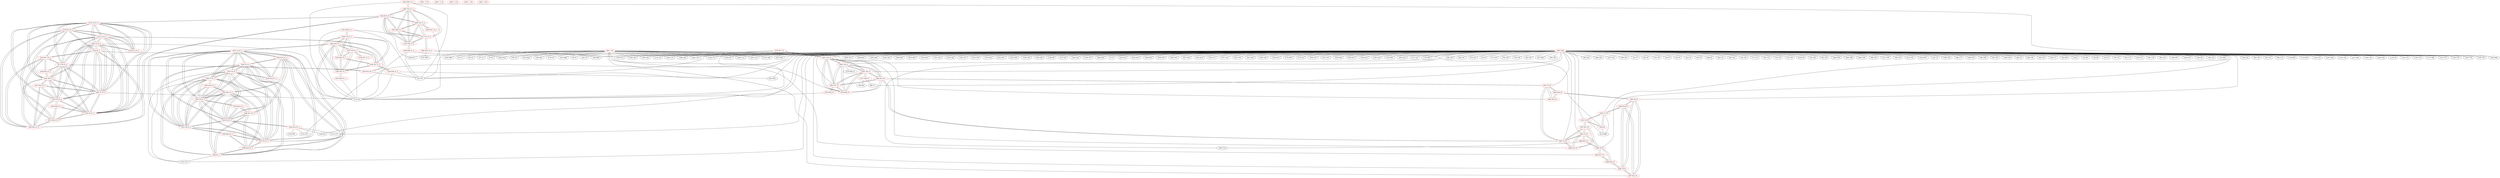 graph {
	276 [label="(276) R37_T1" color=red]
	217 [label="(217) P7"]
	237 [label="(237) D25"]
	112 [label="(112) U8"]
	281 [label="(281) T19_T1"]
	277 [label="(277) R38_T1" color=red]
	68 [label="(68) U7"]
	50 [label="(50) R22"]
	282 [label="(282) T20_T1"]
	278 [label="(278) R39_T1" color=red]
	112 [label="(112) U8"]
	283 [label="(283) T21_T1"]
	279 [label="(279) R40_T1" color=red]
	292 [label="(292) R15_P1"]
	280 [label="(280) T18_T1"]
	283 [label="(283) T21_T1"]
	282 [label="(282) T20_T1"]
	281 [label="(281) T19_T1"]
	280 [label="(280) T18_T1" color=red]
	275 [label="(275) R36_T1"]
	292 [label="(292) R15_P1"]
	283 [label="(283) T21_T1"]
	282 [label="(282) T20_T1"]
	281 [label="(281) T19_T1"]
	279 [label="(279) R40_T1"]
	281 [label="(281) T19_T1" color=red]
	276 [label="(276) R37_T1"]
	292 [label="(292) R15_P1"]
	280 [label="(280) T18_T1"]
	283 [label="(283) T21_T1"]
	282 [label="(282) T20_T1"]
	279 [label="(279) R40_T1"]
	282 [label="(282) T20_T1" color=red]
	277 [label="(277) R38_T1"]
	292 [label="(292) R15_P1"]
	280 [label="(280) T18_T1"]
	283 [label="(283) T21_T1"]
	281 [label="(281) T19_T1"]
	279 [label="(279) R40_T1"]
	283 [label="(283) T21_T1" color=red]
	278 [label="(278) R39_T1"]
	292 [label="(292) R15_P1"]
	280 [label="(280) T18_T1"]
	282 [label="(282) T20_T1"]
	281 [label="(281) T19_T1"]
	279 [label="(279) R40_T1"]
	284 [label="(284) T3_P1" color=red]
	288 [label="(288) R14_P1"]
	289 [label="(289) T6_P1"]
	287 [label="(287) R13_P1"]
	286 [label="(286) R12_P1"]
	285 [label="(285) T2_P1"]
	285 [label="(285) T2_P1" color=red]
	287 [label="(287) R13_P1"]
	284 [label="(284) T3_P1"]
	286 [label="(286) R12_P1"]
	291 [label="(291) T5_P1"]
	292 [label="(292) R15_P1"]
	286 [label="(286) R12_P1" color=red]
	287 [label="(287) R13_P1"]
	284 [label="(284) T3_P1"]
	285 [label="(285) T2_P1"]
	287 [label="(287) R13_P1" color=red]
	301 [label="(301) T4_P1"]
	284 [label="(284) T3_P1"]
	286 [label="(286) R12_P1"]
	285 [label="(285) T2_P1"]
	288 [label="(288) R14_P1" color=red]
	195 [label="(195) U14"]
	284 [label="(284) T3_P1"]
	289 [label="(289) T6_P1"]
	289 [label="(289) T6_P1" color=red]
	288 [label="(288) R14_P1"]
	284 [label="(284) T3_P1"]
	298 [label="(298) R22_P1"]
	290 [label="(290) R17_P1"]
	290 [label="(290) R17_P1" color=red]
	298 [label="(298) R22_P1"]
	289 [label="(289) T6_P1"]
	291 [label="(291) T5_P1" color=red]
	285 [label="(285) T2_P1"]
	292 [label="(292) R15_P1"]
	293 [label="(293) R16_P1"]
	294 [label="(294) R20_P1"]
	292 [label="(292) R15_P1" color=red]
	280 [label="(280) T18_T1"]
	283 [label="(283) T21_T1"]
	282 [label="(282) T20_T1"]
	281 [label="(281) T19_T1"]
	279 [label="(279) R40_T1"]
	285 [label="(285) T2_P1"]
	291 [label="(291) T5_P1"]
	293 [label="(293) R16_P1" color=red]
	291 [label="(291) T5_P1"]
	294 [label="(294) R20_P1"]
	294 [label="(294) R20_P1" color=red]
	295 [label="(295) T8_P1"]
	293 [label="(293) R16_P1"]
	291 [label="(291) T5_P1"]
	295 [label="(295) T8_P1" color=red]
	296 [label="(296) T9_P1"]
	297 [label="(297) R21_P1"]
	299 [label="(299) R19_P1"]
	294 [label="(294) R20_P1"]
	296 [label="(296) T9_P1" color=red]
	298 [label="(298) R22_P1"]
	297 [label="(297) R21_P1"]
	295 [label="(295) T8_P1"]
	299 [label="(299) R19_P1"]
	297 [label="(297) R21_P1" color=red]
	296 [label="(296) T9_P1"]
	295 [label="(295) T8_P1"]
	299 [label="(299) R19_P1"]
	298 [label="(298) R22_P1" color=red]
	296 [label="(296) T9_P1"]
	289 [label="(289) T6_P1"]
	290 [label="(290) R17_P1"]
	299 [label="(299) R19_P1" color=red]
	296 [label="(296) T9_P1"]
	297 [label="(297) R21_P1"]
	295 [label="(295) T8_P1"]
	300 [label="(300) T7_P1"]
	300 [label="(300) T7_P1" color=red]
	302 [label="(302) R1"]
	301 [label="(301) T4_P1"]
	213 [label="(213) R64"]
	299 [label="(299) R19_P1"]
	301 [label="(301) T4_P1" color=red]
	287 [label="(287) R13_P1"]
	302 [label="(302) R1"]
	300 [label="(300) T7_P1"]
	213 [label="(213) R64"]
	302 [label="(302) R1" color=red]
	301 [label="(301) T4_P1"]
	300 [label="(300) T7_P1"]
	213 [label="(213) R64"]
	303 [label="(303) R36_T1_2" color=red]
	217 [label="(217) P7"]
	112 [label="(112) U8"]
	250 [label="(250) D60"]
	308 [label="(308) T18_T1_2"]
	304 [label="(304) R37_T1_2" color=red]
	112 [label="(112) U8"]
	309 [label="(309) T19_T1_2"]
	305 [label="(305) R38_T1_2" color=red]
	217 [label="(217) P7"]
	254 [label="(254) D32"]
	112 [label="(112) U8"]
	310 [label="(310) T20_T1_2"]
	306 [label="(306) R39_T1_2" color=red]
	100 [label="(100) R49"]
	109 [label="(109) U10"]
	101 [label="(101) R52"]
	311 [label="(311) T21_T1_2"]
	307 [label="(307) R40_T1_2" color=red]
	320 [label="(320) R15_P1_2"]
	308 [label="(308) T18_T1_2"]
	311 [label="(311) T21_T1_2"]
	310 [label="(310) T20_T1_2"]
	309 [label="(309) T19_T1_2"]
	308 [label="(308) T18_T1_2" color=red]
	310 [label="(310) T20_T1_2"]
	309 [label="(309) T19_T1_2"]
	311 [label="(311) T21_T1_2"]
	303 [label="(303) R36_T1_2"]
	320 [label="(320) R15_P1_2"]
	307 [label="(307) R40_T1_2"]
	309 [label="(309) T19_T1_2" color=red]
	310 [label="(310) T20_T1_2"]
	308 [label="(308) T18_T1_2"]
	311 [label="(311) T21_T1_2"]
	304 [label="(304) R37_T1_2"]
	320 [label="(320) R15_P1_2"]
	307 [label="(307) R40_T1_2"]
	310 [label="(310) T20_T1_2" color=red]
	309 [label="(309) T19_T1_2"]
	308 [label="(308) T18_T1_2"]
	311 [label="(311) T21_T1_2"]
	305 [label="(305) R38_T1_2"]
	320 [label="(320) R15_P1_2"]
	307 [label="(307) R40_T1_2"]
	311 [label="(311) T21_T1_2" color=red]
	310 [label="(310) T20_T1_2"]
	309 [label="(309) T19_T1_2"]
	308 [label="(308) T18_T1_2"]
	306 [label="(306) R39_T1_2"]
	320 [label="(320) R15_P1_2"]
	307 [label="(307) R40_T1_2"]
	312 [label="(312) T3_P1_2" color=red]
	329 [label="(329) T4_P1_2"]
	328 [label="(328) T7_P1_2"]
	319 [label="(319) T5_P1_2"]
	324 [label="(324) T9_P1_2"]
	323 [label="(323) T8_P1_2"]
	317 [label="(317) T6_P1_2"]
	313 [label="(313) T2_P1_2"]
	316 [label="(316) R14_P1_2"]
	315 [label="(315) R13_P1_2"]
	314 [label="(314) R12_P1_2"]
	313 [label="(313) T2_P1_2" color=red]
	312 [label="(312) T3_P1_2"]
	329 [label="(329) T4_P1_2"]
	328 [label="(328) T7_P1_2"]
	319 [label="(319) T5_P1_2"]
	324 [label="(324) T9_P1_2"]
	323 [label="(323) T8_P1_2"]
	317 [label="(317) T6_P1_2"]
	315 [label="(315) R13_P1_2"]
	314 [label="(314) R12_P1_2"]
	320 [label="(320) R15_P1_2"]
	314 [label="(314) R12_P1_2" color=red]
	325 [label="(325) R21_P1_2"]
	321 [label="(321) R16_P1_2"]
	318 [label="(318) R17_P1_2"]
	330 [label="(330) R1_2"]
	315 [label="(315) R13_P1_2"]
	312 [label="(312) T3_P1_2"]
	313 [label="(313) T2_P1_2"]
	315 [label="(315) R13_P1_2" color=red]
	329 [label="(329) T4_P1_2"]
	312 [label="(312) T3_P1_2"]
	314 [label="(314) R12_P1_2"]
	313 [label="(313) T2_P1_2"]
	316 [label="(316) R14_P1_2" color=red]
	217 [label="(217) P7"]
	312 [label="(312) T3_P1_2"]
	317 [label="(317) T6_P1_2"]
	317 [label="(317) T6_P1_2" color=red]
	312 [label="(312) T3_P1_2"]
	329 [label="(329) T4_P1_2"]
	328 [label="(328) T7_P1_2"]
	319 [label="(319) T5_P1_2"]
	324 [label="(324) T9_P1_2"]
	323 [label="(323) T8_P1_2"]
	313 [label="(313) T2_P1_2"]
	316 [label="(316) R14_P1_2"]
	326 [label="(326) R22_P1_2"]
	318 [label="(318) R17_P1_2"]
	318 [label="(318) R17_P1_2" color=red]
	325 [label="(325) R21_P1_2"]
	321 [label="(321) R16_P1_2"]
	314 [label="(314) R12_P1_2"]
	330 [label="(330) R1_2"]
	326 [label="(326) R22_P1_2"]
	317 [label="(317) T6_P1_2"]
	319 [label="(319) T5_P1_2" color=red]
	312 [label="(312) T3_P1_2"]
	329 [label="(329) T4_P1_2"]
	328 [label="(328) T7_P1_2"]
	324 [label="(324) T9_P1_2"]
	323 [label="(323) T8_P1_2"]
	317 [label="(317) T6_P1_2"]
	313 [label="(313) T2_P1_2"]
	320 [label="(320) R15_P1_2"]
	321 [label="(321) R16_P1_2"]
	322 [label="(322) R20_P1_2"]
	320 [label="(320) R15_P1_2" color=red]
	308 [label="(308) T18_T1_2"]
	311 [label="(311) T21_T1_2"]
	310 [label="(310) T20_T1_2"]
	309 [label="(309) T19_T1_2"]
	307 [label="(307) R40_T1_2"]
	313 [label="(313) T2_P1_2"]
	319 [label="(319) T5_P1_2"]
	321 [label="(321) R16_P1_2" color=red]
	325 [label="(325) R21_P1_2"]
	314 [label="(314) R12_P1_2"]
	318 [label="(318) R17_P1_2"]
	330 [label="(330) R1_2"]
	319 [label="(319) T5_P1_2"]
	322 [label="(322) R20_P1_2"]
	322 [label="(322) R20_P1_2" color=red]
	323 [label="(323) T8_P1_2"]
	321 [label="(321) R16_P1_2"]
	319 [label="(319) T5_P1_2"]
	323 [label="(323) T8_P1_2" color=red]
	312 [label="(312) T3_P1_2"]
	329 [label="(329) T4_P1_2"]
	328 [label="(328) T7_P1_2"]
	319 [label="(319) T5_P1_2"]
	324 [label="(324) T9_P1_2"]
	317 [label="(317) T6_P1_2"]
	313 [label="(313) T2_P1_2"]
	325 [label="(325) R21_P1_2"]
	327 [label="(327) R19_P1_2"]
	322 [label="(322) R20_P1_2"]
	324 [label="(324) T9_P1_2" color=red]
	326 [label="(326) R22_P1_2"]
	312 [label="(312) T3_P1_2"]
	329 [label="(329) T4_P1_2"]
	328 [label="(328) T7_P1_2"]
	319 [label="(319) T5_P1_2"]
	323 [label="(323) T8_P1_2"]
	317 [label="(317) T6_P1_2"]
	313 [label="(313) T2_P1_2"]
	325 [label="(325) R21_P1_2"]
	327 [label="(327) R19_P1_2"]
	325 [label="(325) R21_P1_2" color=red]
	321 [label="(321) R16_P1_2"]
	314 [label="(314) R12_P1_2"]
	318 [label="(318) R17_P1_2"]
	330 [label="(330) R1_2"]
	324 [label="(324) T9_P1_2"]
	323 [label="(323) T8_P1_2"]
	327 [label="(327) R19_P1_2"]
	326 [label="(326) R22_P1_2" color=red]
	324 [label="(324) T9_P1_2"]
	317 [label="(317) T6_P1_2"]
	318 [label="(318) R17_P1_2"]
	327 [label="(327) R19_P1_2" color=red]
	324 [label="(324) T9_P1_2"]
	325 [label="(325) R21_P1_2"]
	323 [label="(323) T8_P1_2"]
	328 [label="(328) T7_P1_2"]
	328 [label="(328) T7_P1_2" color=red]
	312 [label="(312) T3_P1_2"]
	329 [label="(329) T4_P1_2"]
	319 [label="(319) T5_P1_2"]
	324 [label="(324) T9_P1_2"]
	323 [label="(323) T8_P1_2"]
	317 [label="(317) T6_P1_2"]
	313 [label="(313) T2_P1_2"]
	330 [label="(330) R1_2"]
	112 [label="(112) U8"]
	327 [label="(327) R19_P1_2"]
	329 [label="(329) T4_P1_2" color=red]
	312 [label="(312) T3_P1_2"]
	328 [label="(328) T7_P1_2"]
	319 [label="(319) T5_P1_2"]
	324 [label="(324) T9_P1_2"]
	323 [label="(323) T8_P1_2"]
	317 [label="(317) T6_P1_2"]
	313 [label="(313) T2_P1_2"]
	315 [label="(315) R13_P1_2"]
	330 [label="(330) R1_2"]
	112 [label="(112) U8"]
	330 [label="(330) R1_2" color=red]
	329 [label="(329) T4_P1_2"]
	328 [label="(328) T7_P1_2"]
	112 [label="(112) U8"]
	325 [label="(325) R21_P1_2"]
	321 [label="(321) R16_P1_2"]
	314 [label="(314) R12_P1_2"]
	318 [label="(318) R17_P1_2"]
	331 [label="(331) R36_T1_3" color=red]
	217 [label="(217) P7"]
	236 [label="(236) D17"]
	112 [label="(112) U8"]
	336 [label="(336) T18_T1_3"]
	332 [label="(332) R37_T1_3" color=red]
	112 [label="(112) U8"]
	337 [label="(337) T19_T1_3"]
	333 [label="(333) R38_T1_3" color=red]
	112 [label="(112) U8"]
	338 [label="(338) T20_T1_3"]
	334 [label="(334) R39_T1_3" color=red]
	245 [label="(245) D22"]
	217 [label="(217) P7"]
	112 [label="(112) U8"]
	339 [label="(339) T21_T1_3"]
	335 [label="(335) R40_T1_3" color=red]
	348 [label="(348) R15_P1_3"]
	336 [label="(336) T18_T1_3"]
	339 [label="(339) T21_T1_3"]
	338 [label="(338) T20_T1_3"]
	337 [label="(337) T19_T1_3"]
	336 [label="(336) T18_T1_3" color=red]
	338 [label="(338) T20_T1_3"]
	337 [label="(337) T19_T1_3"]
	339 [label="(339) T21_T1_3"]
	331 [label="(331) R36_T1_3"]
	348 [label="(348) R15_P1_3"]
	335 [label="(335) R40_T1_3"]
	337 [label="(337) T19_T1_3" color=red]
	338 [label="(338) T20_T1_3"]
	336 [label="(336) T18_T1_3"]
	339 [label="(339) T21_T1_3"]
	332 [label="(332) R37_T1_3"]
	348 [label="(348) R15_P1_3"]
	335 [label="(335) R40_T1_3"]
	338 [label="(338) T20_T1_3" color=red]
	337 [label="(337) T19_T1_3"]
	336 [label="(336) T18_T1_3"]
	339 [label="(339) T21_T1_3"]
	333 [label="(333) R38_T1_3"]
	348 [label="(348) R15_P1_3"]
	335 [label="(335) R40_T1_3"]
	339 [label="(339) T21_T1_3" color=red]
	338 [label="(338) T20_T1_3"]
	337 [label="(337) T19_T1_3"]
	336 [label="(336) T18_T1_3"]
	334 [label="(334) R39_T1_3"]
	348 [label="(348) R15_P1_3"]
	335 [label="(335) R40_T1_3"]
	340 [label="(340) T3_P1_3" color=red]
	357 [label="(357) T4_P1_3"]
	356 [label="(356) T7_P1_3"]
	347 [label="(347) T5_P1_3"]
	352 [label="(352) T9_P1_3"]
	351 [label="(351) T8_P1_3"]
	345 [label="(345) T6_P1_3"]
	341 [label="(341) T2_P1_3"]
	344 [label="(344) R14_P1_3"]
	343 [label="(343) R13_P1_3"]
	342 [label="(342) R12_P1_3"]
	341 [label="(341) T2_P1_3" color=red]
	340 [label="(340) T3_P1_3"]
	357 [label="(357) T4_P1_3"]
	356 [label="(356) T7_P1_3"]
	347 [label="(347) T5_P1_3"]
	352 [label="(352) T9_P1_3"]
	351 [label="(351) T8_P1_3"]
	345 [label="(345) T6_P1_3"]
	343 [label="(343) R13_P1_3"]
	342 [label="(342) R12_P1_3"]
	348 [label="(348) R15_P1_3"]
	342 [label="(342) R12_P1_3" color=red]
	353 [label="(353) R21_P1_3"]
	349 [label="(349) R16_P1_3"]
	346 [label="(346) R17_P1_3"]
	358 [label="(358) R1_3"]
	343 [label="(343) R13_P1_3"]
	340 [label="(340) T3_P1_3"]
	341 [label="(341) T2_P1_3"]
	343 [label="(343) R13_P1_3" color=red]
	357 [label="(357) T4_P1_3"]
	340 [label="(340) T3_P1_3"]
	342 [label="(342) R12_P1_3"]
	341 [label="(341) T2_P1_3"]
	344 [label="(344) R14_P1_3" color=red]
	140 [label="(140) D4"]
	131 [label="(131) C71"]
	133 [label="(133) U11"]
	134 [label="(134) VR1"]
	340 [label="(340) T3_P1_3"]
	345 [label="(345) T6_P1_3"]
	345 [label="(345) T6_P1_3" color=red]
	340 [label="(340) T3_P1_3"]
	357 [label="(357) T4_P1_3"]
	356 [label="(356) T7_P1_3"]
	347 [label="(347) T5_P1_3"]
	352 [label="(352) T9_P1_3"]
	351 [label="(351) T8_P1_3"]
	341 [label="(341) T2_P1_3"]
	344 [label="(344) R14_P1_3"]
	354 [label="(354) R22_P1_3"]
	346 [label="(346) R17_P1_3"]
	346 [label="(346) R17_P1_3" color=red]
	353 [label="(353) R21_P1_3"]
	349 [label="(349) R16_P1_3"]
	342 [label="(342) R12_P1_3"]
	358 [label="(358) R1_3"]
	354 [label="(354) R22_P1_3"]
	345 [label="(345) T6_P1_3"]
	347 [label="(347) T5_P1_3" color=red]
	340 [label="(340) T3_P1_3"]
	357 [label="(357) T4_P1_3"]
	356 [label="(356) T7_P1_3"]
	352 [label="(352) T9_P1_3"]
	351 [label="(351) T8_P1_3"]
	345 [label="(345) T6_P1_3"]
	341 [label="(341) T2_P1_3"]
	348 [label="(348) R15_P1_3"]
	349 [label="(349) R16_P1_3"]
	350 [label="(350) R20_P1_3"]
	348 [label="(348) R15_P1_3" color=red]
	336 [label="(336) T18_T1_3"]
	339 [label="(339) T21_T1_3"]
	338 [label="(338) T20_T1_3"]
	337 [label="(337) T19_T1_3"]
	335 [label="(335) R40_T1_3"]
	341 [label="(341) T2_P1_3"]
	347 [label="(347) T5_P1_3"]
	349 [label="(349) R16_P1_3" color=red]
	353 [label="(353) R21_P1_3"]
	342 [label="(342) R12_P1_3"]
	346 [label="(346) R17_P1_3"]
	358 [label="(358) R1_3"]
	347 [label="(347) T5_P1_3"]
	350 [label="(350) R20_P1_3"]
	350 [label="(350) R20_P1_3" color=red]
	351 [label="(351) T8_P1_3"]
	349 [label="(349) R16_P1_3"]
	347 [label="(347) T5_P1_3"]
	351 [label="(351) T8_P1_3" color=red]
	340 [label="(340) T3_P1_3"]
	357 [label="(357) T4_P1_3"]
	356 [label="(356) T7_P1_3"]
	347 [label="(347) T5_P1_3"]
	352 [label="(352) T9_P1_3"]
	345 [label="(345) T6_P1_3"]
	341 [label="(341) T2_P1_3"]
	353 [label="(353) R21_P1_3"]
	355 [label="(355) R19_P1_3"]
	350 [label="(350) R20_P1_3"]
	352 [label="(352) T9_P1_3" color=red]
	354 [label="(354) R22_P1_3"]
	340 [label="(340) T3_P1_3"]
	357 [label="(357) T4_P1_3"]
	356 [label="(356) T7_P1_3"]
	347 [label="(347) T5_P1_3"]
	351 [label="(351) T8_P1_3"]
	345 [label="(345) T6_P1_3"]
	341 [label="(341) T2_P1_3"]
	353 [label="(353) R21_P1_3"]
	355 [label="(355) R19_P1_3"]
	353 [label="(353) R21_P1_3" color=red]
	349 [label="(349) R16_P1_3"]
	342 [label="(342) R12_P1_3"]
	346 [label="(346) R17_P1_3"]
	358 [label="(358) R1_3"]
	352 [label="(352) T9_P1_3"]
	351 [label="(351) T8_P1_3"]
	355 [label="(355) R19_P1_3"]
	354 [label="(354) R22_P1_3" color=red]
	352 [label="(352) T9_P1_3"]
	345 [label="(345) T6_P1_3"]
	346 [label="(346) R17_P1_3"]
	355 [label="(355) R19_P1_3" color=red]
	352 [label="(352) T9_P1_3"]
	353 [label="(353) R21_P1_3"]
	351 [label="(351) T8_P1_3"]
	356 [label="(356) T7_P1_3"]
	356 [label="(356) T7_P1_3" color=red]
	340 [label="(340) T3_P1_3"]
	357 [label="(357) T4_P1_3"]
	347 [label="(347) T5_P1_3"]
	352 [label="(352) T9_P1_3"]
	351 [label="(351) T8_P1_3"]
	345 [label="(345) T6_P1_3"]
	341 [label="(341) T2_P1_3"]
	358 [label="(358) R1_3"]
	132 [label="(132) C72"]
	355 [label="(355) R19_P1_3"]
	357 [label="(357) T4_P1_3" color=red]
	340 [label="(340) T3_P1_3"]
	356 [label="(356) T7_P1_3"]
	347 [label="(347) T5_P1_3"]
	352 [label="(352) T9_P1_3"]
	351 [label="(351) T8_P1_3"]
	345 [label="(345) T6_P1_3"]
	341 [label="(341) T2_P1_3"]
	343 [label="(343) R13_P1_3"]
	358 [label="(358) R1_3"]
	132 [label="(132) C72"]
	358 [label="(358) R1_3" color=red]
	357 [label="(357) T4_P1_3"]
	356 [label="(356) T7_P1_3"]
	132 [label="(132) C72"]
	353 [label="(353) R21_P1_3"]
	349 [label="(349) R16_P1_3"]
	342 [label="(342) R12_P1_3"]
	346 [label="(346) R17_P1_3"]
	359 [label="(359) +1.5V" color=red]
	360 [label="(360) +1.2V" color=red]
	361 [label="(361) +5V" color=red]
	162 [label="(162) R45"]
	175 [label="(175) D7"]
	113 [label="(113) U9"]
	161 [label="(161) R48"]
	8 [label="(8) C5"]
	20 [label="(20) U3"]
	165 [label="(165) C74"]
	189 [label="(189) C86"]
	203 [label="(203) R60"]
	21 [label="(21) U1"]
	16 [label="(16) C2"]
	217 [label="(217) P7"]
	17 [label="(17) C1"]
	9 [label="(9) C4"]
	164 [label="(164) C76"]
	124 [label="(124) C73"]
	192 [label="(192) C87"]
	193 [label="(193) F1"]
	190 [label="(190) U13"]
	163 [label="(163) U12"]
	122 [label="(122) R42"]
	123 [label="(123) C69"]
	194 [label="(194) C82"]
	185 [label="(185) C84"]
	279 [label="(279) R40_T1"]
	297 [label="(297) R21_P1"]
	293 [label="(293) R16_P1"]
	286 [label="(286) R12_P1"]
	290 [label="(290) R17_P1"]
	302 [label="(302) R1"]
	362 [label="(362) +3.3V" color=red]
	363 [label="(363) +1.0V" color=red]
	364 [label="(364) +1.8V" color=red]
	365 [label="(365) GND" color=red]
	82 [label="(82) C65"]
	80 [label="(80) C47"]
	73 [label="(73) C10"]
	2 [label="(2) C6"]
	77 [label="(77) C26"]
	78 [label="(78) C36"]
	79 [label="(79) C39"]
	85 [label="(85) C55"]
	207 [label="(207) R61"]
	68 [label="(68) U7"]
	76 [label="(76) C28"]
	84 [label="(84) C62"]
	188 [label="(188) C85"]
	187 [label="(187) C81"]
	186 [label="(186) C83"]
	185 [label="(185) C84"]
	194 [label="(194) C82"]
	190 [label="(190) U13"]
	31 [label="(31) C7"]
	29 [label="(29) C8"]
	191 [label="(191) P5"]
	25 [label="(25) P2"]
	24 [label="(24) P3"]
	22 [label="(22) U4"]
	30 [label="(30) C9"]
	209 [label="(209) J2"]
	195 [label="(195) U14"]
	64 [label="(64) C21"]
	65 [label="(65) C24"]
	83 [label="(83) C63"]
	71 [label="(71) C14"]
	81 [label="(81) C51"]
	189 [label="(189) C86"]
	74 [label="(74) C27"]
	75 [label="(75) C29"]
	202 [label="(202) P6"]
	112 [label="(112) U8"]
	91 [label="(91) C45"]
	90 [label="(90) C35"]
	206 [label="(206) C89"]
	205 [label="(205) C88"]
	204 [label="(204) C90"]
	88 [label="(88) C41"]
	211 [label="(211) C95"]
	86 [label="(86) C53"]
	212 [label="(212) C91"]
	102 [label="(102) SW1"]
	23 [label="(23) U2"]
	100 [label="(100) R49"]
	198 [label="(198) C92"]
	96 [label="(96) C77"]
	199 [label="(199) C93"]
	95 [label="(95) SW2"]
	87 [label="(87) C50"]
	196 [label="(196) C94"]
	28 [label="(28) U5"]
	89 [label="(89) C38"]
	40 [label="(40) C15"]
	39 [label="(39) C17"]
	45 [label="(45) R35"]
	33 [label="(33) J1"]
	19 [label="(19) R2"]
	18 [label="(18) R8"]
	10 [label="(10) C3"]
	67 [label="(67) U6"]
	41 [label="(41) C11"]
	43 [label="(43) C13"]
	55 [label="(55) C18"]
	60 [label="(60) C23"]
	106 [label="(106) R37"]
	104 [label="(104) C67"]
	105 [label="(105) D2"]
	109 [label="(109) U10"]
	38 [label="(38) C16"]
	37 [label="(37) R29"]
	59 [label="(59) C22"]
	58 [label="(58) C20"]
	57 [label="(57) C19"]
	56 [label="(56) C12"]
	119 [label="(119) R50"]
	115 [label="(115) R43"]
	143 [label="(143) C30"]
	113 [label="(113) U9"]
	257 [label="(257) D48"]
	147 [label="(147) C52"]
	231 [label="(231) D46"]
	144 [label="(144) C25"]
	256 [label="(256) D43"]
	123 [label="(123) C69"]
	135 [label="(135) P4"]
	133 [label="(133) U11"]
	141 [label="(141) C31"]
	132 [label="(132) C72"]
	131 [label="(131) C71"]
	130 [label="(130) C79"]
	117 [label="(117) C68"]
	121 [label="(121) C75"]
	142 [label="(142) C32"]
	164 [label="(164) C76"]
	165 [label="(165) C74"]
	167 [label="(167) C78"]
	145 [label="(145) C34"]
	260 [label="(260) D12"]
	258 [label="(258) D53"]
	259 [label="(259) D58"]
	146 [label="(146) C40"]
	124 [label="(124) C73"]
	169 [label="(169) C80"]
	253 [label="(253) D29"]
	234 [label="(234) D61"]
	151 [label="(151) C61"]
	155 [label="(155) C48"]
	152 [label="(152) C57"]
	153 [label="(153) C54"]
	154 [label="(154) C49"]
	232 [label="(232) D51"]
	233 [label="(233) D56"]
	149 [label="(149) C66"]
	150 [label="(150) C64"]
	217 [label="(217) P7"]
	129 [label="(129) D6"]
	127 [label="(127) D5"]
	126 [label="(126) C46"]
	139 [label="(139) C70"]
	140 [label="(140) D4"]
	250 [label="(250) D60"]
	249 [label="(249) D55"]
	1 [label="(1) P1"]
	243 [label="(243) D10"]
	242 [label="(242) D54"]
	248 [label="(248) D50"]
	238 [label="(238) D30"]
	237 [label="(237) D25"]
	246 [label="(246) D34"]
	247 [label="(247) D45"]
	244 [label="(244) D18"]
	192 [label="(192) C87"]
	245 [label="(245) D22"]
	156 [label="(156) C37"]
	157 [label="(157) C42"]
	261 [label="(261) D19"]
	241 [label="(241) D49"]
	240 [label="(240) D38"]
	239 [label="(239) D33"]
	174 [label="(174) R47"]
	173 [label="(173) Q1"]
	158 [label="(158) C33"]
	251 [label="(251) D16"]
	252 [label="(252) D24"]
	255 [label="(255) D37"]
	254 [label="(254) D32"]
	159 [label="(159) C43"]
	160 [label="(160) C44"]
	176 [label="(176) FB2"]
	163 [label="(163) U12"]
	235 [label="(235) D14"]
	236 [label="(236) D17"]
	171 [label="(171) Q2"]
	172 [label="(172) R58"]
	282 [label="(282) T20_T1"]
	281 [label="(281) T19_T1"]
	280 [label="(280) T18_T1"]
	283 [label="(283) T21_T1"]
	284 [label="(284) T3_P1"]
	301 [label="(301) T4_P1"]
	300 [label="(300) T7_P1"]
	291 [label="(291) T5_P1"]
	296 [label="(296) T9_P1"]
	295 [label="(295) T8_P1"]
	289 [label="(289) T6_P1"]
	285 [label="(285) T2_P1"]
	276 -- 217
	276 -- 237
	276 -- 112
	276 -- 281
	277 -- 68
	277 -- 50
	277 -- 282
	278 -- 112
	278 -- 283
	279 -- 292
	279 -- 280
	279 -- 283
	279 -- 282
	279 -- 281
	280 -- 275
	280 -- 292
	280 -- 283
	280 -- 282
	280 -- 281
	280 -- 279
	281 -- 276
	281 -- 292
	281 -- 280
	281 -- 283
	281 -- 282
	281 -- 279
	282 -- 277
	282 -- 292
	282 -- 280
	282 -- 283
	282 -- 281
	282 -- 279
	283 -- 278
	283 -- 292
	283 -- 280
	283 -- 282
	283 -- 281
	283 -- 279
	284 -- 288
	284 -- 289
	284 -- 287
	284 -- 286
	284 -- 285
	285 -- 287
	285 -- 284
	285 -- 286
	285 -- 291
	285 -- 292
	286 -- 287
	286 -- 284
	286 -- 285
	287 -- 301
	287 -- 284
	287 -- 286
	287 -- 285
	288 -- 195
	288 -- 284
	288 -- 289
	289 -- 288
	289 -- 284
	289 -- 298
	289 -- 290
	290 -- 298
	290 -- 289
	291 -- 285
	291 -- 292
	291 -- 293
	291 -- 294
	292 -- 280
	292 -- 283
	292 -- 282
	292 -- 281
	292 -- 279
	292 -- 285
	292 -- 291
	293 -- 291
	293 -- 294
	294 -- 295
	294 -- 293
	294 -- 291
	295 -- 296
	295 -- 297
	295 -- 299
	295 -- 294
	296 -- 298
	296 -- 297
	296 -- 295
	296 -- 299
	297 -- 296
	297 -- 295
	297 -- 299
	298 -- 296
	298 -- 289
	298 -- 290
	299 -- 296
	299 -- 297
	299 -- 295
	299 -- 300
	300 -- 302
	300 -- 301
	300 -- 213
	300 -- 299
	301 -- 287
	301 -- 302
	301 -- 300
	301 -- 213
	302 -- 301
	302 -- 300
	302 -- 213
	303 -- 217
	303 -- 112
	303 -- 250
	303 -- 308
	304 -- 112
	304 -- 309
	305 -- 217
	305 -- 254
	305 -- 112
	305 -- 310
	306 -- 100
	306 -- 109
	306 -- 101
	306 -- 311
	307 -- 320
	307 -- 308
	307 -- 311
	307 -- 310
	307 -- 309
	308 -- 310
	308 -- 309
	308 -- 311
	308 -- 303
	308 -- 320
	308 -- 307
	309 -- 310
	309 -- 308
	309 -- 311
	309 -- 304
	309 -- 320
	309 -- 307
	310 -- 309
	310 -- 308
	310 -- 311
	310 -- 305
	310 -- 320
	310 -- 307
	311 -- 310
	311 -- 309
	311 -- 308
	311 -- 306
	311 -- 320
	311 -- 307
	312 -- 329
	312 -- 328
	312 -- 319
	312 -- 324
	312 -- 323
	312 -- 317
	312 -- 313
	312 -- 316
	312 -- 315
	312 -- 314
	313 -- 312
	313 -- 329
	313 -- 328
	313 -- 319
	313 -- 324
	313 -- 323
	313 -- 317
	313 -- 315
	313 -- 314
	313 -- 320
	314 -- 325
	314 -- 321
	314 -- 318
	314 -- 330
	314 -- 315
	314 -- 312
	314 -- 313
	315 -- 329
	315 -- 312
	315 -- 314
	315 -- 313
	316 -- 217
	316 -- 312
	316 -- 317
	317 -- 312
	317 -- 329
	317 -- 328
	317 -- 319
	317 -- 324
	317 -- 323
	317 -- 313
	317 -- 316
	317 -- 326
	317 -- 318
	318 -- 325
	318 -- 321
	318 -- 314
	318 -- 330
	318 -- 326
	318 -- 317
	319 -- 312
	319 -- 329
	319 -- 328
	319 -- 324
	319 -- 323
	319 -- 317
	319 -- 313
	319 -- 320
	319 -- 321
	319 -- 322
	320 -- 308
	320 -- 311
	320 -- 310
	320 -- 309
	320 -- 307
	320 -- 313
	320 -- 319
	321 -- 325
	321 -- 314
	321 -- 318
	321 -- 330
	321 -- 319
	321 -- 322
	322 -- 323
	322 -- 321
	322 -- 319
	323 -- 312
	323 -- 329
	323 -- 328
	323 -- 319
	323 -- 324
	323 -- 317
	323 -- 313
	323 -- 325
	323 -- 327
	323 -- 322
	324 -- 326
	324 -- 312
	324 -- 329
	324 -- 328
	324 -- 319
	324 -- 323
	324 -- 317
	324 -- 313
	324 -- 325
	324 -- 327
	325 -- 321
	325 -- 314
	325 -- 318
	325 -- 330
	325 -- 324
	325 -- 323
	325 -- 327
	326 -- 324
	326 -- 317
	326 -- 318
	327 -- 324
	327 -- 325
	327 -- 323
	327 -- 328
	328 -- 312
	328 -- 329
	328 -- 319
	328 -- 324
	328 -- 323
	328 -- 317
	328 -- 313
	328 -- 330
	328 -- 112
	328 -- 327
	329 -- 312
	329 -- 328
	329 -- 319
	329 -- 324
	329 -- 323
	329 -- 317
	329 -- 313
	329 -- 315
	329 -- 330
	329 -- 112
	330 -- 329
	330 -- 328
	330 -- 112
	330 -- 325
	330 -- 321
	330 -- 314
	330 -- 318
	331 -- 217
	331 -- 236
	331 -- 112
	331 -- 336
	332 -- 112
	332 -- 337
	333 -- 112
	333 -- 338
	334 -- 245
	334 -- 217
	334 -- 112
	334 -- 339
	335 -- 348
	335 -- 336
	335 -- 339
	335 -- 338
	335 -- 337
	336 -- 338
	336 -- 337
	336 -- 339
	336 -- 331
	336 -- 348
	336 -- 335
	337 -- 338
	337 -- 336
	337 -- 339
	337 -- 332
	337 -- 348
	337 -- 335
	338 -- 337
	338 -- 336
	338 -- 339
	338 -- 333
	338 -- 348
	338 -- 335
	339 -- 338
	339 -- 337
	339 -- 336
	339 -- 334
	339 -- 348
	339 -- 335
	340 -- 357
	340 -- 356
	340 -- 347
	340 -- 352
	340 -- 351
	340 -- 345
	340 -- 341
	340 -- 344
	340 -- 343
	340 -- 342
	341 -- 340
	341 -- 357
	341 -- 356
	341 -- 347
	341 -- 352
	341 -- 351
	341 -- 345
	341 -- 343
	341 -- 342
	341 -- 348
	342 -- 353
	342 -- 349
	342 -- 346
	342 -- 358
	342 -- 343
	342 -- 340
	342 -- 341
	343 -- 357
	343 -- 340
	343 -- 342
	343 -- 341
	344 -- 140
	344 -- 131
	344 -- 133
	344 -- 134
	344 -- 340
	344 -- 345
	345 -- 340
	345 -- 357
	345 -- 356
	345 -- 347
	345 -- 352
	345 -- 351
	345 -- 341
	345 -- 344
	345 -- 354
	345 -- 346
	346 -- 353
	346 -- 349
	346 -- 342
	346 -- 358
	346 -- 354
	346 -- 345
	347 -- 340
	347 -- 357
	347 -- 356
	347 -- 352
	347 -- 351
	347 -- 345
	347 -- 341
	347 -- 348
	347 -- 349
	347 -- 350
	348 -- 336
	348 -- 339
	348 -- 338
	348 -- 337
	348 -- 335
	348 -- 341
	348 -- 347
	349 -- 353
	349 -- 342
	349 -- 346
	349 -- 358
	349 -- 347
	349 -- 350
	350 -- 351
	350 -- 349
	350 -- 347
	351 -- 340
	351 -- 357
	351 -- 356
	351 -- 347
	351 -- 352
	351 -- 345
	351 -- 341
	351 -- 353
	351 -- 355
	351 -- 350
	352 -- 354
	352 -- 340
	352 -- 357
	352 -- 356
	352 -- 347
	352 -- 351
	352 -- 345
	352 -- 341
	352 -- 353
	352 -- 355
	353 -- 349
	353 -- 342
	353 -- 346
	353 -- 358
	353 -- 352
	353 -- 351
	353 -- 355
	354 -- 352
	354 -- 345
	354 -- 346
	355 -- 352
	355 -- 353
	355 -- 351
	355 -- 356
	356 -- 340
	356 -- 357
	356 -- 347
	356 -- 352
	356 -- 351
	356 -- 345
	356 -- 341
	356 -- 358
	356 -- 132
	356 -- 355
	357 -- 340
	357 -- 356
	357 -- 347
	357 -- 352
	357 -- 351
	357 -- 345
	357 -- 341
	357 -- 343
	357 -- 358
	357 -- 132
	358 -- 357
	358 -- 356
	358 -- 132
	358 -- 353
	358 -- 349
	358 -- 342
	358 -- 346
	361 -- 162
	361 -- 175
	361 -- 113
	361 -- 161
	361 -- 8
	361 -- 20
	361 -- 165
	361 -- 189
	361 -- 203
	361 -- 21
	361 -- 16
	361 -- 217
	361 -- 17
	361 -- 9
	361 -- 164
	361 -- 124
	361 -- 192
	361 -- 193
	361 -- 190
	361 -- 163
	361 -- 122
	361 -- 123
	361 -- 194
	361 -- 185
	361 -- 279
	361 -- 297
	361 -- 293
	361 -- 286
	361 -- 290
	361 -- 302
	365 -- 82
	365 -- 80
	365 -- 73
	365 -- 2
	365 -- 77
	365 -- 78
	365 -- 79
	365 -- 85
	365 -- 207
	365 -- 68
	365 -- 76
	365 -- 84
	365 -- 188
	365 -- 187
	365 -- 186
	365 -- 185
	365 -- 194
	365 -- 190
	365 -- 31
	365 -- 29
	365 -- 191
	365 -- 25
	365 -- 24
	365 -- 22
	365 -- 30
	365 -- 209
	365 -- 195
	365 -- 64
	365 -- 65
	365 -- 83
	365 -- 71
	365 -- 81
	365 -- 189
	365 -- 74
	365 -- 75
	365 -- 202
	365 -- 112
	365 -- 91
	365 -- 90
	365 -- 206
	365 -- 205
	365 -- 204
	365 -- 88
	365 -- 211
	365 -- 86
	365 -- 212
	365 -- 102
	365 -- 23
	365 -- 100
	365 -- 198
	365 -- 96
	365 -- 199
	365 -- 95
	365 -- 87
	365 -- 196
	365 -- 28
	365 -- 89
	365 -- 40
	365 -- 39
	365 -- 45
	365 -- 33
	365 -- 19
	365 -- 18
	365 -- 10
	365 -- 67
	365 -- 41
	365 -- 43
	365 -- 55
	365 -- 60
	365 -- 106
	365 -- 104
	365 -- 105
	365 -- 109
	365 -- 38
	365 -- 37
	365 -- 59
	365 -- 58
	365 -- 57
	365 -- 56
	365 -- 119
	365 -- 115
	365 -- 143
	365 -- 113
	365 -- 257
	365 -- 147
	365 -- 231
	365 -- 144
	365 -- 256
	365 -- 123
	365 -- 135
	365 -- 133
	365 -- 141
	365 -- 132
	365 -- 131
	365 -- 130
	365 -- 117
	365 -- 121
	365 -- 142
	365 -- 164
	365 -- 165
	365 -- 167
	365 -- 145
	365 -- 260
	365 -- 258
	365 -- 259
	365 -- 146
	365 -- 124
	365 -- 169
	365 -- 253
	365 -- 234
	365 -- 151
	365 -- 155
	365 -- 152
	365 -- 153
	365 -- 154
	365 -- 232
	365 -- 233
	365 -- 149
	365 -- 150
	365 -- 217
	365 -- 129
	365 -- 127
	365 -- 126
	365 -- 139
	365 -- 140
	365 -- 250
	365 -- 249
	365 -- 1
	365 -- 243
	365 -- 242
	365 -- 248
	365 -- 238
	365 -- 237
	365 -- 246
	365 -- 247
	365 -- 244
	365 -- 192
	365 -- 245
	365 -- 156
	365 -- 157
	365 -- 261
	365 -- 241
	365 -- 240
	365 -- 239
	365 -- 174
	365 -- 173
	365 -- 158
	365 -- 251
	365 -- 252
	365 -- 255
	365 -- 254
	365 -- 159
	365 -- 160
	365 -- 176
	365 -- 163
	365 -- 235
	365 -- 236
	365 -- 171
	365 -- 172
	365 -- 282
	365 -- 281
	365 -- 280
	365 -- 283
	365 -- 284
	365 -- 301
	365 -- 300
	365 -- 291
	365 -- 296
	365 -- 295
	365 -- 289
	365 -- 285
}
